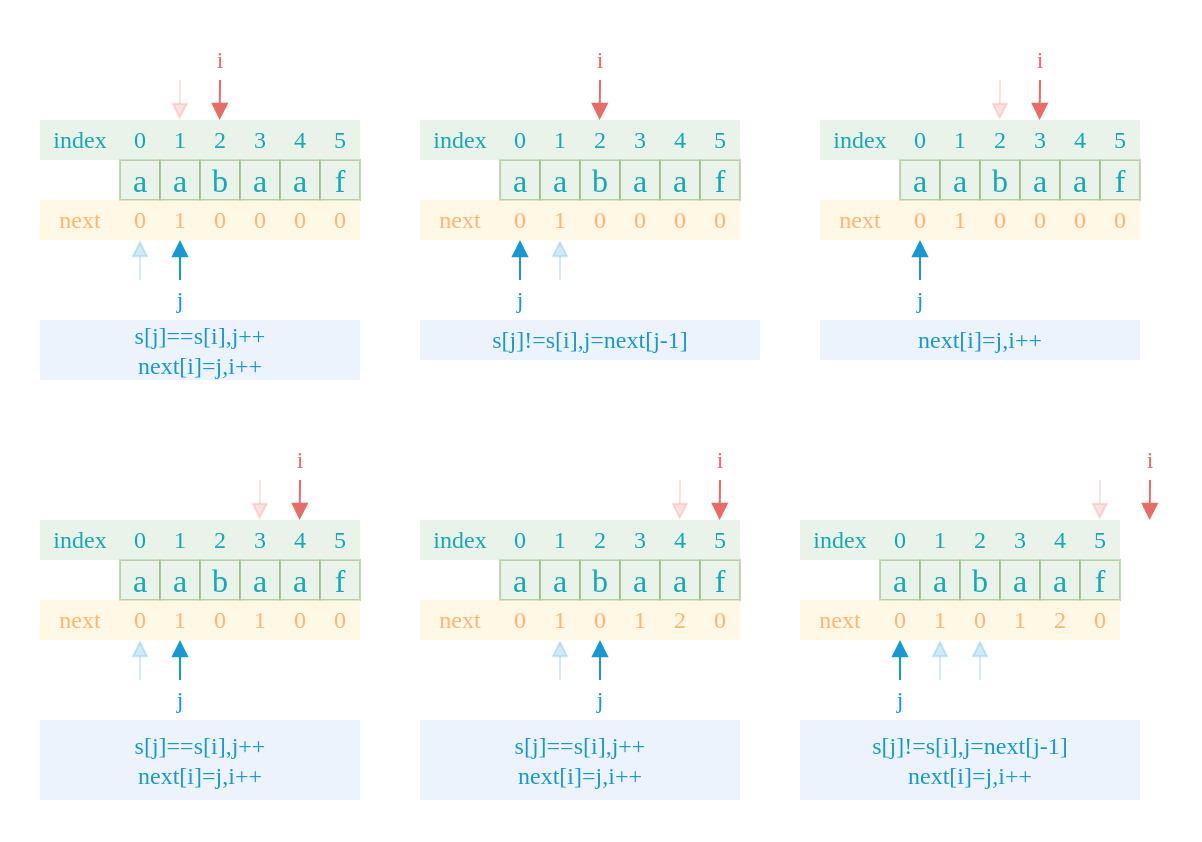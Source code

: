 <mxfile version="16.5.2" type="device"><diagram id="erT43Wa8259W-YFNdUaW" name="Page-1"><mxGraphModel dx="820" dy="472" grid="1" gridSize="10" guides="1" tooltips="1" connect="1" arrows="1" fold="1" page="1" pageScale="1" pageWidth="850" pageHeight="1100" math="0" shadow="0"><root><mxCell id="0"/><mxCell id="1" parent="0"/><mxCell id="ml4R0k8fuxJt080PAIhV-31" value="&lt;font face=&quot;Monaco&quot; data-font-src=&quot;https://fonts.googleapis.com/css?family=Monaco&quot; style=&quot;font-size: 16px&quot; color=&quot;#12aab5&quot;&gt;a&lt;/font&gt;" style="rounded=0;whiteSpace=wrap;html=1;fillColor=#d5e8d4;strokeColor=#82b366;opacity=50;" vertex="1" parent="1"><mxGeometry x="280" y="300" width="20" height="20" as="geometry"/></mxCell><mxCell id="ml4R0k8fuxJt080PAIhV-32" value="&lt;font face=&quot;Monaco&quot; data-font-src=&quot;https://fonts.googleapis.com/css?family=Monaco&quot; style=&quot;font-size: 16px&quot; color=&quot;#12aab5&quot;&gt;a&lt;/font&gt;" style="rounded=0;whiteSpace=wrap;html=1;fillColor=#d5e8d4;strokeColor=#82b366;opacity=50;" vertex="1" parent="1"><mxGeometry x="300" y="300" width="20" height="20" as="geometry"/></mxCell><mxCell id="ml4R0k8fuxJt080PAIhV-33" value="&lt;font face=&quot;Monaco&quot; data-font-src=&quot;https://fonts.googleapis.com/css?family=Monaco&quot; style=&quot;font-size: 16px&quot; color=&quot;#12aab5&quot;&gt;b&lt;/font&gt;" style="rounded=0;whiteSpace=wrap;html=1;fillColor=#d5e8d4;strokeColor=#82b366;opacity=50;" vertex="1" parent="1"><mxGeometry x="320" y="300" width="20" height="20" as="geometry"/></mxCell><mxCell id="ml4R0k8fuxJt080PAIhV-34" value="&lt;font face=&quot;Monaco&quot; data-font-src=&quot;https://fonts.googleapis.com/css?family=Monaco&quot; style=&quot;font-size: 16px&quot; color=&quot;#12aab5&quot;&gt;a&lt;/font&gt;" style="rounded=0;whiteSpace=wrap;html=1;fillColor=#d5e8d4;strokeColor=#82b366;opacity=50;" vertex="1" parent="1"><mxGeometry x="340" y="300" width="20" height="20" as="geometry"/></mxCell><mxCell id="ml4R0k8fuxJt080PAIhV-35" value="&lt;font face=&quot;Monaco&quot; data-font-src=&quot;https://fonts.googleapis.com/css?family=Monaco&quot; style=&quot;font-size: 16px&quot; color=&quot;#12aab5&quot;&gt;a&lt;/font&gt;" style="rounded=0;whiteSpace=wrap;html=1;fillColor=#d5e8d4;strokeColor=#82b366;opacity=50;" vertex="1" parent="1"><mxGeometry x="360" y="300" width="20" height="20" as="geometry"/></mxCell><mxCell id="ml4R0k8fuxJt080PAIhV-36" value="&lt;font face=&quot;Monaco&quot; data-font-src=&quot;https://fonts.googleapis.com/css?family=Monaco&quot; style=&quot;font-size: 16px&quot; color=&quot;#12aab5&quot;&gt;f&lt;/font&gt;" style="rounded=0;whiteSpace=wrap;html=1;fillColor=#d5e8d4;strokeColor=#82b366;opacity=50;" vertex="1" parent="1"><mxGeometry x="380" y="300" width="20" height="20" as="geometry"/></mxCell><mxCell id="ml4R0k8fuxJt080PAIhV-37" value="&lt;font face=&quot;Monaco&quot; data-font-src=&quot;https://fonts.googleapis.com/css?family=Monaco&quot; style=&quot;font-size: 12px&quot; color=&quot;#12aab5&quot;&gt;0&lt;/font&gt;" style="rounded=0;whiteSpace=wrap;html=1;fillColor=#d5e8d4;strokeColor=none;opacity=50;" vertex="1" parent="1"><mxGeometry x="280" y="280" width="20" height="20" as="geometry"/></mxCell><mxCell id="ml4R0k8fuxJt080PAIhV-38" value="&lt;font face=&quot;Monaco&quot; data-font-src=&quot;https://fonts.googleapis.com/css?family=Monaco&quot; style=&quot;font-size: 12px&quot; color=&quot;#12aab5&quot;&gt;1&lt;/font&gt;" style="rounded=0;whiteSpace=wrap;html=1;fillColor=#d5e8d4;strokeColor=none;opacity=50;" vertex="1" parent="1"><mxGeometry x="300" y="280" width="20" height="20" as="geometry"/></mxCell><mxCell id="ml4R0k8fuxJt080PAIhV-39" value="&lt;font face=&quot;Monaco&quot; data-font-src=&quot;https://fonts.googleapis.com/css?family=Monaco&quot; style=&quot;font-size: 12px&quot; color=&quot;#12aab5&quot;&gt;2&lt;/font&gt;" style="rounded=0;whiteSpace=wrap;html=1;fillColor=#d5e8d4;strokeColor=none;opacity=50;" vertex="1" parent="1"><mxGeometry x="320" y="280" width="20" height="20" as="geometry"/></mxCell><mxCell id="ml4R0k8fuxJt080PAIhV-40" value="&lt;font face=&quot;Monaco&quot; data-font-src=&quot;https://fonts.googleapis.com/css?family=Monaco&quot; style=&quot;font-size: 12px&quot; color=&quot;#12aab5&quot;&gt;3&lt;/font&gt;" style="rounded=0;whiteSpace=wrap;html=1;fillColor=#d5e8d4;strokeColor=none;opacity=50;" vertex="1" parent="1"><mxGeometry x="340" y="280" width="20" height="20" as="geometry"/></mxCell><mxCell id="ml4R0k8fuxJt080PAIhV-41" value="&lt;font face=&quot;Monaco&quot; data-font-src=&quot;https://fonts.googleapis.com/css?family=Monaco&quot; style=&quot;font-size: 12px&quot; color=&quot;#12aab5&quot;&gt;4&lt;/font&gt;" style="rounded=0;whiteSpace=wrap;html=1;fillColor=#d5e8d4;strokeColor=none;opacity=50;" vertex="1" parent="1"><mxGeometry x="360" y="280" width="20" height="20" as="geometry"/></mxCell><mxCell id="ml4R0k8fuxJt080PAIhV-42" value="&lt;font face=&quot;Monaco&quot; data-font-src=&quot;https://fonts.googleapis.com/css?family=Monaco&quot; style=&quot;font-size: 12px&quot; color=&quot;#12aab5&quot;&gt;5&lt;/font&gt;" style="rounded=0;whiteSpace=wrap;html=1;fillColor=#d5e8d4;strokeColor=none;opacity=50;" vertex="1" parent="1"><mxGeometry x="380" y="280" width="20" height="20" as="geometry"/></mxCell><mxCell id="ml4R0k8fuxJt080PAIhV-43" value="&lt;font face=&quot;Monaco&quot; data-font-src=&quot;https://fonts.googleapis.com/css?family=Monaco&quot; style=&quot;font-size: 12px&quot; color=&quot;#12aab5&quot;&gt;index&lt;/font&gt;" style="rounded=0;whiteSpace=wrap;html=1;fillColor=#d5e8d4;strokeColor=none;opacity=50;" vertex="1" parent="1"><mxGeometry x="240" y="280" width="40" height="20" as="geometry"/></mxCell><mxCell id="ml4R0k8fuxJt080PAIhV-44" value="&lt;font face=&quot;Monaco&quot; data-font-src=&quot;https://fonts.googleapis.com/css?family=Monaco&quot; style=&quot;font-size: 12px&quot; color=&quot;#ffb570&quot;&gt;0&lt;/font&gt;" style="rounded=0;whiteSpace=wrap;html=1;fillColor=#fff2cc;strokeColor=none;opacity=50;" vertex="1" parent="1"><mxGeometry x="280" y="320" width="20" height="20" as="geometry"/></mxCell><mxCell id="ml4R0k8fuxJt080PAIhV-45" value="&lt;font face=&quot;Monaco&quot; data-font-src=&quot;https://fonts.googleapis.com/css?family=Monaco&quot; style=&quot;font-size: 12px&quot; color=&quot;#ffb570&quot;&gt;next&lt;/font&gt;" style="rounded=0;whiteSpace=wrap;html=1;fillColor=#fff2cc;strokeColor=none;opacity=50;" vertex="1" parent="1"><mxGeometry x="240" y="320" width="40" height="20" as="geometry"/></mxCell><mxCell id="ml4R0k8fuxJt080PAIhV-46" value="&lt;font face=&quot;Monaco&quot; data-font-src=&quot;https://fonts.googleapis.com/css?family=Monaco&quot; style=&quot;font-size: 12px&quot; color=&quot;#ffb570&quot;&gt;1&lt;/font&gt;" style="rounded=0;whiteSpace=wrap;html=1;fillColor=#fff2cc;strokeColor=none;opacity=50;" vertex="1" parent="1"><mxGeometry x="300" y="320" width="20" height="20" as="geometry"/></mxCell><mxCell id="ml4R0k8fuxJt080PAIhV-47" value="&lt;font face=&quot;Monaco&quot; data-font-src=&quot;https://fonts.googleapis.com/css?family=Monaco&quot; style=&quot;font-size: 12px&quot; color=&quot;#ffb570&quot;&gt;0&lt;/font&gt;" style="rounded=0;whiteSpace=wrap;html=1;fillColor=#fff2cc;strokeColor=none;opacity=50;" vertex="1" parent="1"><mxGeometry x="320" y="320" width="20" height="20" as="geometry"/></mxCell><mxCell id="ml4R0k8fuxJt080PAIhV-48" value="&lt;font face=&quot;Monaco&quot; data-font-src=&quot;https://fonts.googleapis.com/css?family=Monaco&quot; style=&quot;font-size: 12px&quot; color=&quot;#ffb570&quot;&gt;0&lt;/font&gt;" style="rounded=0;whiteSpace=wrap;html=1;fillColor=#fff2cc;strokeColor=none;opacity=50;" vertex="1" parent="1"><mxGeometry x="340" y="320" width="20" height="20" as="geometry"/></mxCell><mxCell id="ml4R0k8fuxJt080PAIhV-49" value="&lt;font face=&quot;Monaco&quot; data-font-src=&quot;https://fonts.googleapis.com/css?family=Monaco&quot; style=&quot;font-size: 12px&quot; color=&quot;#ffb570&quot;&gt;0&lt;/font&gt;" style="rounded=0;whiteSpace=wrap;html=1;fillColor=#fff2cc;strokeColor=none;opacity=50;" vertex="1" parent="1"><mxGeometry x="360" y="320" width="20" height="20" as="geometry"/></mxCell><mxCell id="ml4R0k8fuxJt080PAIhV-50" value="&lt;font face=&quot;Monaco&quot; data-font-src=&quot;https://fonts.googleapis.com/css?family=Monaco&quot; style=&quot;font-size: 12px&quot; color=&quot;#ffb570&quot;&gt;0&lt;/font&gt;" style="rounded=0;whiteSpace=wrap;html=1;fillColor=#fff2cc;strokeColor=none;opacity=50;" vertex="1" parent="1"><mxGeometry x="380" y="320" width="20" height="20" as="geometry"/></mxCell><mxCell id="ml4R0k8fuxJt080PAIhV-51" value="" style="endArrow=block;html=1;rounded=0;fontSize=12;fontColor=#FFB570;endFill=1;fillColor=#f8cecc;strokeColor=#EA6B66;opacity=20;" edge="1" parent="1"><mxGeometry width="50" height="50" relative="1" as="geometry"><mxPoint x="310" y="260" as="sourcePoint"/><mxPoint x="309.83" y="280" as="targetPoint"/></mxGeometry></mxCell><mxCell id="ml4R0k8fuxJt080PAIhV-53" value="" style="endArrow=block;html=1;rounded=0;fontSize=12;fontColor=#FFB570;endFill=1;fillColor=#f8cecc;strokeColor=#1699D3;opacity=20;" edge="1" parent="1"><mxGeometry width="50" height="50" relative="1" as="geometry"><mxPoint x="290" y="360" as="sourcePoint"/><mxPoint x="290" y="340" as="targetPoint"/></mxGeometry></mxCell><mxCell id="ml4R0k8fuxJt080PAIhV-57" value="" style="endArrow=block;html=1;rounded=0;fontSize=12;fontColor=#FFB570;endFill=1;fillColor=#f8cecc;strokeColor=#1699D3;" edge="1" parent="1"><mxGeometry width="50" height="50" relative="1" as="geometry"><mxPoint x="310" y="360" as="sourcePoint"/><mxPoint x="310" y="340" as="targetPoint"/></mxGeometry></mxCell><mxCell id="ml4R0k8fuxJt080PAIhV-58" value="&lt;font face=&quot;Monaco&quot; data-font-src=&quot;https://fonts.googleapis.com/css?family=Monaco&quot; style=&quot;font-size: 12px&quot; color=&quot;#1699d3&quot;&gt;j&lt;/font&gt;" style="rounded=0;whiteSpace=wrap;html=1;fillColor=none;strokeColor=none;opacity=50;" vertex="1" parent="1"><mxGeometry x="305" y="360" width="10" height="20" as="geometry"/></mxCell><mxCell id="ml4R0k8fuxJt080PAIhV-60" value="&lt;span style=&quot;color: rgb(22 , 153 , 211) ; font-family: &amp;#34;monaco&amp;#34;&quot;&gt;s[j]==s[i],j++&lt;/span&gt;&lt;font color=&quot;#1699d3&quot; face=&quot;Monaco&quot;&gt;&lt;br&gt;next[i]=j,i++&lt;/font&gt;" style="rounded=0;whiteSpace=wrap;html=1;opacity=50;fillColor=#dae8fc;strokeColor=none;" vertex="1" parent="1"><mxGeometry x="240" y="380" width="160" height="30" as="geometry"/></mxCell><mxCell id="ml4R0k8fuxJt080PAIhV-61" value="" style="endArrow=block;html=1;rounded=0;fontSize=12;fontColor=#FFB570;endFill=1;fillColor=#f8cecc;strokeColor=#EA6B66;" edge="1" parent="1"><mxGeometry width="50" height="50" relative="1" as="geometry"><mxPoint x="330" y="260" as="sourcePoint"/><mxPoint x="329.83" y="280" as="targetPoint"/></mxGeometry></mxCell><mxCell id="ml4R0k8fuxJt080PAIhV-62" value="&lt;font face=&quot;Monaco&quot; data-font-src=&quot;https://fonts.googleapis.com/css?family=Monaco&quot; style=&quot;font-size: 12px&quot; color=&quot;#ea6b66&quot;&gt;i&lt;/font&gt;" style="rounded=0;whiteSpace=wrap;html=1;fillColor=none;strokeColor=none;opacity=50;" vertex="1" parent="1"><mxGeometry x="325" y="240" width="10" height="20" as="geometry"/></mxCell><mxCell id="ml4R0k8fuxJt080PAIhV-63" value="&lt;font face=&quot;Monaco&quot; data-font-src=&quot;https://fonts.googleapis.com/css?family=Monaco&quot; style=&quot;font-size: 16px&quot; color=&quot;#12aab5&quot;&gt;a&lt;/font&gt;" style="rounded=0;whiteSpace=wrap;html=1;fillColor=#d5e8d4;strokeColor=#82b366;opacity=50;" vertex="1" parent="1"><mxGeometry x="470" y="300" width="20" height="20" as="geometry"/></mxCell><mxCell id="ml4R0k8fuxJt080PAIhV-64" value="&lt;font face=&quot;Monaco&quot; data-font-src=&quot;https://fonts.googleapis.com/css?family=Monaco&quot; style=&quot;font-size: 16px&quot; color=&quot;#12aab5&quot;&gt;a&lt;/font&gt;" style="rounded=0;whiteSpace=wrap;html=1;fillColor=#d5e8d4;strokeColor=#82b366;opacity=50;" vertex="1" parent="1"><mxGeometry x="490" y="300" width="20" height="20" as="geometry"/></mxCell><mxCell id="ml4R0k8fuxJt080PAIhV-65" value="&lt;font face=&quot;Monaco&quot; data-font-src=&quot;https://fonts.googleapis.com/css?family=Monaco&quot; style=&quot;font-size: 16px&quot; color=&quot;#12aab5&quot;&gt;b&lt;/font&gt;" style="rounded=0;whiteSpace=wrap;html=1;fillColor=#d5e8d4;strokeColor=#82b366;opacity=50;" vertex="1" parent="1"><mxGeometry x="510" y="300" width="20" height="20" as="geometry"/></mxCell><mxCell id="ml4R0k8fuxJt080PAIhV-66" value="&lt;font face=&quot;Monaco&quot; data-font-src=&quot;https://fonts.googleapis.com/css?family=Monaco&quot; style=&quot;font-size: 16px&quot; color=&quot;#12aab5&quot;&gt;a&lt;/font&gt;" style="rounded=0;whiteSpace=wrap;html=1;fillColor=#d5e8d4;strokeColor=#82b366;opacity=50;" vertex="1" parent="1"><mxGeometry x="530" y="300" width="20" height="20" as="geometry"/></mxCell><mxCell id="ml4R0k8fuxJt080PAIhV-67" value="&lt;font face=&quot;Monaco&quot; data-font-src=&quot;https://fonts.googleapis.com/css?family=Monaco&quot; style=&quot;font-size: 16px&quot; color=&quot;#12aab5&quot;&gt;a&lt;/font&gt;" style="rounded=0;whiteSpace=wrap;html=1;fillColor=#d5e8d4;strokeColor=#82b366;opacity=50;" vertex="1" parent="1"><mxGeometry x="550" y="300" width="20" height="20" as="geometry"/></mxCell><mxCell id="ml4R0k8fuxJt080PAIhV-68" value="&lt;font face=&quot;Monaco&quot; data-font-src=&quot;https://fonts.googleapis.com/css?family=Monaco&quot; style=&quot;font-size: 16px&quot; color=&quot;#12aab5&quot;&gt;f&lt;/font&gt;" style="rounded=0;whiteSpace=wrap;html=1;fillColor=#d5e8d4;strokeColor=#82b366;opacity=50;" vertex="1" parent="1"><mxGeometry x="570" y="300" width="20" height="20" as="geometry"/></mxCell><mxCell id="ml4R0k8fuxJt080PAIhV-69" value="&lt;font face=&quot;Monaco&quot; data-font-src=&quot;https://fonts.googleapis.com/css?family=Monaco&quot; style=&quot;font-size: 12px&quot; color=&quot;#12aab5&quot;&gt;0&lt;/font&gt;" style="rounded=0;whiteSpace=wrap;html=1;fillColor=#d5e8d4;strokeColor=none;opacity=50;" vertex="1" parent="1"><mxGeometry x="470" y="280" width="20" height="20" as="geometry"/></mxCell><mxCell id="ml4R0k8fuxJt080PAIhV-70" value="&lt;font face=&quot;Monaco&quot; data-font-src=&quot;https://fonts.googleapis.com/css?family=Monaco&quot; style=&quot;font-size: 12px&quot; color=&quot;#12aab5&quot;&gt;1&lt;/font&gt;" style="rounded=0;whiteSpace=wrap;html=1;fillColor=#d5e8d4;strokeColor=none;opacity=50;" vertex="1" parent="1"><mxGeometry x="490" y="280" width="20" height="20" as="geometry"/></mxCell><mxCell id="ml4R0k8fuxJt080PAIhV-71" value="&lt;font face=&quot;Monaco&quot; data-font-src=&quot;https://fonts.googleapis.com/css?family=Monaco&quot; style=&quot;font-size: 12px&quot; color=&quot;#12aab5&quot;&gt;2&lt;/font&gt;" style="rounded=0;whiteSpace=wrap;html=1;fillColor=#d5e8d4;strokeColor=none;opacity=50;" vertex="1" parent="1"><mxGeometry x="510" y="280" width="20" height="20" as="geometry"/></mxCell><mxCell id="ml4R0k8fuxJt080PAIhV-72" value="&lt;font face=&quot;Monaco&quot; data-font-src=&quot;https://fonts.googleapis.com/css?family=Monaco&quot; style=&quot;font-size: 12px&quot; color=&quot;#12aab5&quot;&gt;3&lt;/font&gt;" style="rounded=0;whiteSpace=wrap;html=1;fillColor=#d5e8d4;strokeColor=none;opacity=50;" vertex="1" parent="1"><mxGeometry x="530" y="280" width="20" height="20" as="geometry"/></mxCell><mxCell id="ml4R0k8fuxJt080PAIhV-73" value="&lt;font face=&quot;Monaco&quot; data-font-src=&quot;https://fonts.googleapis.com/css?family=Monaco&quot; style=&quot;font-size: 12px&quot; color=&quot;#12aab5&quot;&gt;4&lt;/font&gt;" style="rounded=0;whiteSpace=wrap;html=1;fillColor=#d5e8d4;strokeColor=none;opacity=50;" vertex="1" parent="1"><mxGeometry x="550" y="280" width="20" height="20" as="geometry"/></mxCell><mxCell id="ml4R0k8fuxJt080PAIhV-74" value="&lt;font face=&quot;Monaco&quot; data-font-src=&quot;https://fonts.googleapis.com/css?family=Monaco&quot; style=&quot;font-size: 12px&quot; color=&quot;#12aab5&quot;&gt;5&lt;/font&gt;" style="rounded=0;whiteSpace=wrap;html=1;fillColor=#d5e8d4;strokeColor=none;opacity=50;" vertex="1" parent="1"><mxGeometry x="570" y="280" width="20" height="20" as="geometry"/></mxCell><mxCell id="ml4R0k8fuxJt080PAIhV-75" value="&lt;font face=&quot;Monaco&quot; data-font-src=&quot;https://fonts.googleapis.com/css?family=Monaco&quot; style=&quot;font-size: 12px&quot; color=&quot;#12aab5&quot;&gt;index&lt;/font&gt;" style="rounded=0;whiteSpace=wrap;html=1;fillColor=#d5e8d4;strokeColor=none;opacity=50;" vertex="1" parent="1"><mxGeometry x="430" y="280" width="40" height="20" as="geometry"/></mxCell><mxCell id="ml4R0k8fuxJt080PAIhV-76" value="&lt;font face=&quot;Monaco&quot; data-font-src=&quot;https://fonts.googleapis.com/css?family=Monaco&quot; style=&quot;font-size: 12px&quot; color=&quot;#ffb570&quot;&gt;0&lt;/font&gt;" style="rounded=0;whiteSpace=wrap;html=1;fillColor=#fff2cc;strokeColor=none;opacity=50;" vertex="1" parent="1"><mxGeometry x="470" y="320" width="20" height="20" as="geometry"/></mxCell><mxCell id="ml4R0k8fuxJt080PAIhV-77" value="&lt;font face=&quot;Monaco&quot; data-font-src=&quot;https://fonts.googleapis.com/css?family=Monaco&quot; style=&quot;font-size: 12px&quot; color=&quot;#ffb570&quot;&gt;next&lt;/font&gt;" style="rounded=0;whiteSpace=wrap;html=1;fillColor=#fff2cc;strokeColor=none;opacity=50;" vertex="1" parent="1"><mxGeometry x="430" y="320" width="40" height="20" as="geometry"/></mxCell><mxCell id="ml4R0k8fuxJt080PAIhV-78" value="&lt;font face=&quot;Monaco&quot; data-font-src=&quot;https://fonts.googleapis.com/css?family=Monaco&quot; style=&quot;font-size: 12px&quot; color=&quot;#ffb570&quot;&gt;1&lt;/font&gt;" style="rounded=0;whiteSpace=wrap;html=1;fillColor=#fff2cc;strokeColor=none;opacity=50;" vertex="1" parent="1"><mxGeometry x="490" y="320" width="20" height="20" as="geometry"/></mxCell><mxCell id="ml4R0k8fuxJt080PAIhV-79" value="&lt;font face=&quot;Monaco&quot; data-font-src=&quot;https://fonts.googleapis.com/css?family=Monaco&quot; style=&quot;font-size: 12px&quot; color=&quot;#ffb570&quot;&gt;0&lt;/font&gt;" style="rounded=0;whiteSpace=wrap;html=1;fillColor=#fff2cc;strokeColor=none;opacity=50;" vertex="1" parent="1"><mxGeometry x="510" y="320" width="20" height="20" as="geometry"/></mxCell><mxCell id="ml4R0k8fuxJt080PAIhV-80" value="&lt;font face=&quot;Monaco&quot; data-font-src=&quot;https://fonts.googleapis.com/css?family=Monaco&quot; style=&quot;font-size: 12px&quot; color=&quot;#ffb570&quot;&gt;0&lt;/font&gt;" style="rounded=0;whiteSpace=wrap;html=1;fillColor=#fff2cc;strokeColor=none;opacity=50;" vertex="1" parent="1"><mxGeometry x="530" y="320" width="20" height="20" as="geometry"/></mxCell><mxCell id="ml4R0k8fuxJt080PAIhV-81" value="&lt;font face=&quot;Monaco&quot; data-font-src=&quot;https://fonts.googleapis.com/css?family=Monaco&quot; style=&quot;font-size: 12px&quot; color=&quot;#ffb570&quot;&gt;0&lt;/font&gt;" style="rounded=0;whiteSpace=wrap;html=1;fillColor=#fff2cc;strokeColor=none;opacity=50;" vertex="1" parent="1"><mxGeometry x="550" y="320" width="20" height="20" as="geometry"/></mxCell><mxCell id="ml4R0k8fuxJt080PAIhV-82" value="&lt;font face=&quot;Monaco&quot; data-font-src=&quot;https://fonts.googleapis.com/css?family=Monaco&quot; style=&quot;font-size: 12px&quot; color=&quot;#ffb570&quot;&gt;0&lt;/font&gt;" style="rounded=0;whiteSpace=wrap;html=1;fillColor=#fff2cc;strokeColor=none;opacity=50;" vertex="1" parent="1"><mxGeometry x="570" y="320" width="20" height="20" as="geometry"/></mxCell><mxCell id="ml4R0k8fuxJt080PAIhV-85" value="" style="endArrow=block;html=1;rounded=0;fontSize=12;fontColor=#FFB570;endFill=1;fillColor=#f8cecc;strokeColor=#1699D3;opacity=20;" edge="1" parent="1"><mxGeometry width="50" height="50" relative="1" as="geometry"><mxPoint x="500" y="360" as="sourcePoint"/><mxPoint x="500" y="340" as="targetPoint"/></mxGeometry></mxCell><mxCell id="ml4R0k8fuxJt080PAIhV-87" value="&lt;font color=&quot;#1699d3&quot; face=&quot;Monaco&quot;&gt;s[j]!=s[i],j=next[j-1]&lt;/font&gt;" style="rounded=0;whiteSpace=wrap;html=1;opacity=50;fillColor=#dae8fc;strokeColor=none;" vertex="1" parent="1"><mxGeometry x="430" y="380" width="170" height="20" as="geometry"/></mxCell><mxCell id="ml4R0k8fuxJt080PAIhV-88" value="" style="endArrow=block;html=1;rounded=0;fontSize=12;fontColor=#FFB570;endFill=1;fillColor=#f8cecc;strokeColor=#EA6B66;" edge="1" parent="1"><mxGeometry width="50" height="50" relative="1" as="geometry"><mxPoint x="520" y="260" as="sourcePoint"/><mxPoint x="519.83" y="280" as="targetPoint"/></mxGeometry></mxCell><mxCell id="ml4R0k8fuxJt080PAIhV-89" value="&lt;font face=&quot;Monaco&quot; data-font-src=&quot;https://fonts.googleapis.com/css?family=Monaco&quot; style=&quot;font-size: 12px&quot; color=&quot;#ea6b66&quot;&gt;i&lt;/font&gt;" style="rounded=0;whiteSpace=wrap;html=1;fillColor=none;strokeColor=none;opacity=50;" vertex="1" parent="1"><mxGeometry x="515" y="240" width="10" height="20" as="geometry"/></mxCell><mxCell id="ml4R0k8fuxJt080PAIhV-90" value="" style="endArrow=block;html=1;rounded=0;fontSize=12;fontColor=#FFB570;endFill=1;fillColor=#f8cecc;strokeColor=#1699D3;" edge="1" parent="1"><mxGeometry width="50" height="50" relative="1" as="geometry"><mxPoint x="480" y="360" as="sourcePoint"/><mxPoint x="480" y="340" as="targetPoint"/></mxGeometry></mxCell><mxCell id="ml4R0k8fuxJt080PAIhV-91" value="&lt;font face=&quot;Monaco&quot; data-font-src=&quot;https://fonts.googleapis.com/css?family=Monaco&quot; style=&quot;font-size: 12px&quot; color=&quot;#1699d3&quot;&gt;j&lt;/font&gt;" style="rounded=0;whiteSpace=wrap;html=1;fillColor=none;strokeColor=none;opacity=50;" vertex="1" parent="1"><mxGeometry x="475" y="360" width="10" height="20" as="geometry"/></mxCell><mxCell id="ml4R0k8fuxJt080PAIhV-92" value="&lt;font face=&quot;Monaco&quot; data-font-src=&quot;https://fonts.googleapis.com/css?family=Monaco&quot; style=&quot;font-size: 16px&quot; color=&quot;#12aab5&quot;&gt;a&lt;/font&gt;" style="rounded=0;whiteSpace=wrap;html=1;fillColor=#d5e8d4;strokeColor=#82b366;opacity=50;" vertex="1" parent="1"><mxGeometry x="670" y="300" width="20" height="20" as="geometry"/></mxCell><mxCell id="ml4R0k8fuxJt080PAIhV-93" value="&lt;font face=&quot;Monaco&quot; data-font-src=&quot;https://fonts.googleapis.com/css?family=Monaco&quot; style=&quot;font-size: 16px&quot; color=&quot;#12aab5&quot;&gt;a&lt;/font&gt;" style="rounded=0;whiteSpace=wrap;html=1;fillColor=#d5e8d4;strokeColor=#82b366;opacity=50;" vertex="1" parent="1"><mxGeometry x="690" y="300" width="20" height="20" as="geometry"/></mxCell><mxCell id="ml4R0k8fuxJt080PAIhV-94" value="&lt;font face=&quot;Monaco&quot; data-font-src=&quot;https://fonts.googleapis.com/css?family=Monaco&quot; style=&quot;font-size: 16px&quot; color=&quot;#12aab5&quot;&gt;b&lt;/font&gt;" style="rounded=0;whiteSpace=wrap;html=1;fillColor=#d5e8d4;strokeColor=#82b366;opacity=50;" vertex="1" parent="1"><mxGeometry x="710" y="300" width="20" height="20" as="geometry"/></mxCell><mxCell id="ml4R0k8fuxJt080PAIhV-95" value="&lt;font face=&quot;Monaco&quot; data-font-src=&quot;https://fonts.googleapis.com/css?family=Monaco&quot; style=&quot;font-size: 16px&quot; color=&quot;#12aab5&quot;&gt;a&lt;/font&gt;" style="rounded=0;whiteSpace=wrap;html=1;fillColor=#d5e8d4;strokeColor=#82b366;opacity=50;" vertex="1" parent="1"><mxGeometry x="730" y="300" width="20" height="20" as="geometry"/></mxCell><mxCell id="ml4R0k8fuxJt080PAIhV-96" value="&lt;font face=&quot;Monaco&quot; data-font-src=&quot;https://fonts.googleapis.com/css?family=Monaco&quot; style=&quot;font-size: 16px&quot; color=&quot;#12aab5&quot;&gt;a&lt;/font&gt;" style="rounded=0;whiteSpace=wrap;html=1;fillColor=#d5e8d4;strokeColor=#82b366;opacity=50;" vertex="1" parent="1"><mxGeometry x="750" y="300" width="20" height="20" as="geometry"/></mxCell><mxCell id="ml4R0k8fuxJt080PAIhV-97" value="&lt;font face=&quot;Monaco&quot; data-font-src=&quot;https://fonts.googleapis.com/css?family=Monaco&quot; style=&quot;font-size: 16px&quot; color=&quot;#12aab5&quot;&gt;f&lt;/font&gt;" style="rounded=0;whiteSpace=wrap;html=1;fillColor=#d5e8d4;strokeColor=#82b366;opacity=50;" vertex="1" parent="1"><mxGeometry x="770" y="300" width="20" height="20" as="geometry"/></mxCell><mxCell id="ml4R0k8fuxJt080PAIhV-98" value="&lt;font face=&quot;Monaco&quot; data-font-src=&quot;https://fonts.googleapis.com/css?family=Monaco&quot; style=&quot;font-size: 12px&quot; color=&quot;#12aab5&quot;&gt;0&lt;/font&gt;" style="rounded=0;whiteSpace=wrap;html=1;fillColor=#d5e8d4;strokeColor=none;opacity=50;" vertex="1" parent="1"><mxGeometry x="670" y="280" width="20" height="20" as="geometry"/></mxCell><mxCell id="ml4R0k8fuxJt080PAIhV-99" value="&lt;font face=&quot;Monaco&quot; data-font-src=&quot;https://fonts.googleapis.com/css?family=Monaco&quot; style=&quot;font-size: 12px&quot; color=&quot;#12aab5&quot;&gt;1&lt;/font&gt;" style="rounded=0;whiteSpace=wrap;html=1;fillColor=#d5e8d4;strokeColor=none;opacity=50;" vertex="1" parent="1"><mxGeometry x="690" y="280" width="20" height="20" as="geometry"/></mxCell><mxCell id="ml4R0k8fuxJt080PAIhV-100" value="&lt;font face=&quot;Monaco&quot; data-font-src=&quot;https://fonts.googleapis.com/css?family=Monaco&quot; style=&quot;font-size: 12px&quot; color=&quot;#12aab5&quot;&gt;2&lt;/font&gt;" style="rounded=0;whiteSpace=wrap;html=1;fillColor=#d5e8d4;strokeColor=none;opacity=50;" vertex="1" parent="1"><mxGeometry x="710" y="280" width="20" height="20" as="geometry"/></mxCell><mxCell id="ml4R0k8fuxJt080PAIhV-101" value="&lt;font face=&quot;Monaco&quot; data-font-src=&quot;https://fonts.googleapis.com/css?family=Monaco&quot; style=&quot;font-size: 12px&quot; color=&quot;#12aab5&quot;&gt;3&lt;/font&gt;" style="rounded=0;whiteSpace=wrap;html=1;fillColor=#d5e8d4;strokeColor=none;opacity=50;" vertex="1" parent="1"><mxGeometry x="730" y="280" width="20" height="20" as="geometry"/></mxCell><mxCell id="ml4R0k8fuxJt080PAIhV-102" value="&lt;font face=&quot;Monaco&quot; data-font-src=&quot;https://fonts.googleapis.com/css?family=Monaco&quot; style=&quot;font-size: 12px&quot; color=&quot;#12aab5&quot;&gt;4&lt;/font&gt;" style="rounded=0;whiteSpace=wrap;html=1;fillColor=#d5e8d4;strokeColor=none;opacity=50;" vertex="1" parent="1"><mxGeometry x="750" y="280" width="20" height="20" as="geometry"/></mxCell><mxCell id="ml4R0k8fuxJt080PAIhV-103" value="&lt;font face=&quot;Monaco&quot; data-font-src=&quot;https://fonts.googleapis.com/css?family=Monaco&quot; style=&quot;font-size: 12px&quot; color=&quot;#12aab5&quot;&gt;5&lt;/font&gt;" style="rounded=0;whiteSpace=wrap;html=1;fillColor=#d5e8d4;strokeColor=none;opacity=50;" vertex="1" parent="1"><mxGeometry x="770" y="280" width="20" height="20" as="geometry"/></mxCell><mxCell id="ml4R0k8fuxJt080PAIhV-104" value="&lt;font face=&quot;Monaco&quot; data-font-src=&quot;https://fonts.googleapis.com/css?family=Monaco&quot; style=&quot;font-size: 12px&quot; color=&quot;#12aab5&quot;&gt;index&lt;/font&gt;" style="rounded=0;whiteSpace=wrap;html=1;fillColor=#d5e8d4;strokeColor=none;opacity=50;" vertex="1" parent="1"><mxGeometry x="630" y="280" width="40" height="20" as="geometry"/></mxCell><mxCell id="ml4R0k8fuxJt080PAIhV-105" value="&lt;font face=&quot;Monaco&quot; data-font-src=&quot;https://fonts.googleapis.com/css?family=Monaco&quot; style=&quot;font-size: 12px&quot; color=&quot;#ffb570&quot;&gt;0&lt;/font&gt;" style="rounded=0;whiteSpace=wrap;html=1;fillColor=#fff2cc;strokeColor=none;opacity=50;" vertex="1" parent="1"><mxGeometry x="670" y="320" width="20" height="20" as="geometry"/></mxCell><mxCell id="ml4R0k8fuxJt080PAIhV-106" value="&lt;font face=&quot;Monaco&quot; data-font-src=&quot;https://fonts.googleapis.com/css?family=Monaco&quot; style=&quot;font-size: 12px&quot; color=&quot;#ffb570&quot;&gt;next&lt;/font&gt;" style="rounded=0;whiteSpace=wrap;html=1;fillColor=#fff2cc;strokeColor=none;opacity=50;" vertex="1" parent="1"><mxGeometry x="630" y="320" width="40" height="20" as="geometry"/></mxCell><mxCell id="ml4R0k8fuxJt080PAIhV-107" value="&lt;font face=&quot;Monaco&quot; data-font-src=&quot;https://fonts.googleapis.com/css?family=Monaco&quot; style=&quot;font-size: 12px&quot; color=&quot;#ffb570&quot;&gt;1&lt;/font&gt;" style="rounded=0;whiteSpace=wrap;html=1;fillColor=#fff2cc;strokeColor=none;opacity=50;" vertex="1" parent="1"><mxGeometry x="690" y="320" width="20" height="20" as="geometry"/></mxCell><mxCell id="ml4R0k8fuxJt080PAIhV-108" value="&lt;font face=&quot;Monaco&quot; data-font-src=&quot;https://fonts.googleapis.com/css?family=Monaco&quot; style=&quot;font-size: 12px&quot; color=&quot;#ffb570&quot;&gt;0&lt;/font&gt;" style="rounded=0;whiteSpace=wrap;html=1;fillColor=#fff2cc;strokeColor=none;opacity=50;" vertex="1" parent="1"><mxGeometry x="710" y="320" width="20" height="20" as="geometry"/></mxCell><mxCell id="ml4R0k8fuxJt080PAIhV-109" value="&lt;font face=&quot;Monaco&quot; data-font-src=&quot;https://fonts.googleapis.com/css?family=Monaco&quot; style=&quot;font-size: 12px&quot; color=&quot;#ffb570&quot;&gt;0&lt;/font&gt;" style="rounded=0;whiteSpace=wrap;html=1;fillColor=#fff2cc;strokeColor=none;opacity=50;" vertex="1" parent="1"><mxGeometry x="730" y="320" width="20" height="20" as="geometry"/></mxCell><mxCell id="ml4R0k8fuxJt080PAIhV-110" value="&lt;font face=&quot;Monaco&quot; data-font-src=&quot;https://fonts.googleapis.com/css?family=Monaco&quot; style=&quot;font-size: 12px&quot; color=&quot;#ffb570&quot;&gt;0&lt;/font&gt;" style="rounded=0;whiteSpace=wrap;html=1;fillColor=#fff2cc;strokeColor=none;opacity=50;" vertex="1" parent="1"><mxGeometry x="750" y="320" width="20" height="20" as="geometry"/></mxCell><mxCell id="ml4R0k8fuxJt080PAIhV-111" value="&lt;font face=&quot;Monaco&quot; data-font-src=&quot;https://fonts.googleapis.com/css?family=Monaco&quot; style=&quot;font-size: 12px&quot; color=&quot;#ffb570&quot;&gt;0&lt;/font&gt;" style="rounded=0;whiteSpace=wrap;html=1;fillColor=#fff2cc;strokeColor=none;opacity=50;" vertex="1" parent="1"><mxGeometry x="770" y="320" width="20" height="20" as="geometry"/></mxCell><mxCell id="ml4R0k8fuxJt080PAIhV-113" value="&lt;font color=&quot;#1699d3&quot; face=&quot;Monaco&quot;&gt;next[i]=j,i++&lt;/font&gt;" style="rounded=0;whiteSpace=wrap;html=1;opacity=50;fillColor=#dae8fc;strokeColor=none;" vertex="1" parent="1"><mxGeometry x="630" y="380" width="160" height="20" as="geometry"/></mxCell><mxCell id="ml4R0k8fuxJt080PAIhV-114" value="" style="endArrow=block;html=1;rounded=0;fontSize=12;fontColor=#FFB570;endFill=1;fillColor=#f8cecc;strokeColor=#EA6B66;opacity=20;" edge="1" parent="1"><mxGeometry width="50" height="50" relative="1" as="geometry"><mxPoint x="720" y="260" as="sourcePoint"/><mxPoint x="719.83" y="280" as="targetPoint"/></mxGeometry></mxCell><mxCell id="ml4R0k8fuxJt080PAIhV-116" value="" style="endArrow=block;html=1;rounded=0;fontSize=12;fontColor=#FFB570;endFill=1;fillColor=#f8cecc;strokeColor=#1699D3;" edge="1" parent="1"><mxGeometry width="50" height="50" relative="1" as="geometry"><mxPoint x="680" y="360" as="sourcePoint"/><mxPoint x="680" y="340" as="targetPoint"/></mxGeometry></mxCell><mxCell id="ml4R0k8fuxJt080PAIhV-117" value="&lt;font face=&quot;Monaco&quot; data-font-src=&quot;https://fonts.googleapis.com/css?family=Monaco&quot; style=&quot;font-size: 12px&quot; color=&quot;#1699d3&quot;&gt;j&lt;/font&gt;" style="rounded=0;whiteSpace=wrap;html=1;fillColor=none;strokeColor=none;opacity=50;" vertex="1" parent="1"><mxGeometry x="675" y="360" width="10" height="20" as="geometry"/></mxCell><mxCell id="ml4R0k8fuxJt080PAIhV-118" value="" style="endArrow=block;html=1;rounded=0;fontSize=12;fontColor=#FFB570;endFill=1;fillColor=#f8cecc;strokeColor=#EA6B66;" edge="1" parent="1"><mxGeometry width="50" height="50" relative="1" as="geometry"><mxPoint x="740" y="260" as="sourcePoint"/><mxPoint x="739.83" y="280" as="targetPoint"/></mxGeometry></mxCell><mxCell id="ml4R0k8fuxJt080PAIhV-119" value="&lt;font face=&quot;Monaco&quot; data-font-src=&quot;https://fonts.googleapis.com/css?family=Monaco&quot; style=&quot;font-size: 12px&quot; color=&quot;#ea6b66&quot;&gt;i&lt;/font&gt;" style="rounded=0;whiteSpace=wrap;html=1;fillColor=none;strokeColor=none;opacity=50;" vertex="1" parent="1"><mxGeometry x="735" y="240" width="10" height="20" as="geometry"/></mxCell><mxCell id="ml4R0k8fuxJt080PAIhV-120" value="&lt;font face=&quot;Monaco&quot; data-font-src=&quot;https://fonts.googleapis.com/css?family=Monaco&quot; style=&quot;font-size: 16px&quot; color=&quot;#12aab5&quot;&gt;a&lt;/font&gt;" style="rounded=0;whiteSpace=wrap;html=1;fillColor=#d5e8d4;strokeColor=#82b366;opacity=50;" vertex="1" parent="1"><mxGeometry x="280" y="500" width="20" height="20" as="geometry"/></mxCell><mxCell id="ml4R0k8fuxJt080PAIhV-121" value="&lt;font face=&quot;Monaco&quot; data-font-src=&quot;https://fonts.googleapis.com/css?family=Monaco&quot; style=&quot;font-size: 16px&quot; color=&quot;#12aab5&quot;&gt;a&lt;/font&gt;" style="rounded=0;whiteSpace=wrap;html=1;fillColor=#d5e8d4;strokeColor=#82b366;opacity=50;" vertex="1" parent="1"><mxGeometry x="300" y="500" width="20" height="20" as="geometry"/></mxCell><mxCell id="ml4R0k8fuxJt080PAIhV-122" value="&lt;font face=&quot;Monaco&quot; data-font-src=&quot;https://fonts.googleapis.com/css?family=Monaco&quot; style=&quot;font-size: 16px&quot; color=&quot;#12aab5&quot;&gt;b&lt;/font&gt;" style="rounded=0;whiteSpace=wrap;html=1;fillColor=#d5e8d4;strokeColor=#82b366;opacity=50;" vertex="1" parent="1"><mxGeometry x="320" y="500" width="20" height="20" as="geometry"/></mxCell><mxCell id="ml4R0k8fuxJt080PAIhV-123" value="&lt;font face=&quot;Monaco&quot; data-font-src=&quot;https://fonts.googleapis.com/css?family=Monaco&quot; style=&quot;font-size: 16px&quot; color=&quot;#12aab5&quot;&gt;a&lt;/font&gt;" style="rounded=0;whiteSpace=wrap;html=1;fillColor=#d5e8d4;strokeColor=#82b366;opacity=50;" vertex="1" parent="1"><mxGeometry x="340" y="500" width="20" height="20" as="geometry"/></mxCell><mxCell id="ml4R0k8fuxJt080PAIhV-124" value="&lt;font face=&quot;Monaco&quot; data-font-src=&quot;https://fonts.googleapis.com/css?family=Monaco&quot; style=&quot;font-size: 16px&quot; color=&quot;#12aab5&quot;&gt;a&lt;/font&gt;" style="rounded=0;whiteSpace=wrap;html=1;fillColor=#d5e8d4;strokeColor=#82b366;opacity=50;" vertex="1" parent="1"><mxGeometry x="360" y="500" width="20" height="20" as="geometry"/></mxCell><mxCell id="ml4R0k8fuxJt080PAIhV-125" value="&lt;font face=&quot;Monaco&quot; data-font-src=&quot;https://fonts.googleapis.com/css?family=Monaco&quot; style=&quot;font-size: 16px&quot; color=&quot;#12aab5&quot;&gt;f&lt;/font&gt;" style="rounded=0;whiteSpace=wrap;html=1;fillColor=#d5e8d4;strokeColor=#82b366;opacity=50;" vertex="1" parent="1"><mxGeometry x="380" y="500" width="20" height="20" as="geometry"/></mxCell><mxCell id="ml4R0k8fuxJt080PAIhV-126" value="&lt;font face=&quot;Monaco&quot; data-font-src=&quot;https://fonts.googleapis.com/css?family=Monaco&quot; style=&quot;font-size: 12px&quot; color=&quot;#12aab5&quot;&gt;0&lt;/font&gt;" style="rounded=0;whiteSpace=wrap;html=1;fillColor=#d5e8d4;strokeColor=none;opacity=50;" vertex="1" parent="1"><mxGeometry x="280" y="480" width="20" height="20" as="geometry"/></mxCell><mxCell id="ml4R0k8fuxJt080PAIhV-127" value="&lt;font face=&quot;Monaco&quot; data-font-src=&quot;https://fonts.googleapis.com/css?family=Monaco&quot; style=&quot;font-size: 12px&quot; color=&quot;#12aab5&quot;&gt;1&lt;/font&gt;" style="rounded=0;whiteSpace=wrap;html=1;fillColor=#d5e8d4;strokeColor=none;opacity=50;" vertex="1" parent="1"><mxGeometry x="300" y="480" width="20" height="20" as="geometry"/></mxCell><mxCell id="ml4R0k8fuxJt080PAIhV-128" value="&lt;font face=&quot;Monaco&quot; data-font-src=&quot;https://fonts.googleapis.com/css?family=Monaco&quot; style=&quot;font-size: 12px&quot; color=&quot;#12aab5&quot;&gt;2&lt;/font&gt;" style="rounded=0;whiteSpace=wrap;html=1;fillColor=#d5e8d4;strokeColor=none;opacity=50;" vertex="1" parent="1"><mxGeometry x="320" y="480" width="20" height="20" as="geometry"/></mxCell><mxCell id="ml4R0k8fuxJt080PAIhV-129" value="&lt;font face=&quot;Monaco&quot; data-font-src=&quot;https://fonts.googleapis.com/css?family=Monaco&quot; style=&quot;font-size: 12px&quot; color=&quot;#12aab5&quot;&gt;3&lt;/font&gt;" style="rounded=0;whiteSpace=wrap;html=1;fillColor=#d5e8d4;strokeColor=none;opacity=50;" vertex="1" parent="1"><mxGeometry x="340" y="480" width="20" height="20" as="geometry"/></mxCell><mxCell id="ml4R0k8fuxJt080PAIhV-130" value="&lt;font face=&quot;Monaco&quot; data-font-src=&quot;https://fonts.googleapis.com/css?family=Monaco&quot; style=&quot;font-size: 12px&quot; color=&quot;#12aab5&quot;&gt;4&lt;/font&gt;" style="rounded=0;whiteSpace=wrap;html=1;fillColor=#d5e8d4;strokeColor=none;opacity=50;" vertex="1" parent="1"><mxGeometry x="360" y="480" width="20" height="20" as="geometry"/></mxCell><mxCell id="ml4R0k8fuxJt080PAIhV-131" value="&lt;font face=&quot;Monaco&quot; data-font-src=&quot;https://fonts.googleapis.com/css?family=Monaco&quot; style=&quot;font-size: 12px&quot; color=&quot;#12aab5&quot;&gt;5&lt;/font&gt;" style="rounded=0;whiteSpace=wrap;html=1;fillColor=#d5e8d4;strokeColor=none;opacity=50;" vertex="1" parent="1"><mxGeometry x="380" y="480" width="20" height="20" as="geometry"/></mxCell><mxCell id="ml4R0k8fuxJt080PAIhV-132" value="&lt;font face=&quot;Monaco&quot; data-font-src=&quot;https://fonts.googleapis.com/css?family=Monaco&quot; style=&quot;font-size: 12px&quot; color=&quot;#12aab5&quot;&gt;index&lt;/font&gt;" style="rounded=0;whiteSpace=wrap;html=1;fillColor=#d5e8d4;strokeColor=none;opacity=50;" vertex="1" parent="1"><mxGeometry x="240" y="480" width="40" height="20" as="geometry"/></mxCell><mxCell id="ml4R0k8fuxJt080PAIhV-133" value="&lt;font face=&quot;Monaco&quot; data-font-src=&quot;https://fonts.googleapis.com/css?family=Monaco&quot; style=&quot;font-size: 12px&quot; color=&quot;#ffb570&quot;&gt;0&lt;/font&gt;" style="rounded=0;whiteSpace=wrap;html=1;fillColor=#fff2cc;strokeColor=none;opacity=50;" vertex="1" parent="1"><mxGeometry x="280" y="520" width="20" height="20" as="geometry"/></mxCell><mxCell id="ml4R0k8fuxJt080PAIhV-134" value="&lt;font face=&quot;Monaco&quot; data-font-src=&quot;https://fonts.googleapis.com/css?family=Monaco&quot; style=&quot;font-size: 12px&quot; color=&quot;#ffb570&quot;&gt;next&lt;/font&gt;" style="rounded=0;whiteSpace=wrap;html=1;fillColor=#fff2cc;strokeColor=none;opacity=50;" vertex="1" parent="1"><mxGeometry x="240" y="520" width="40" height="20" as="geometry"/></mxCell><mxCell id="ml4R0k8fuxJt080PAIhV-135" value="&lt;font face=&quot;Monaco&quot; data-font-src=&quot;https://fonts.googleapis.com/css?family=Monaco&quot; style=&quot;font-size: 12px&quot; color=&quot;#ffb570&quot;&gt;1&lt;/font&gt;" style="rounded=0;whiteSpace=wrap;html=1;fillColor=#fff2cc;strokeColor=none;opacity=50;" vertex="1" parent="1"><mxGeometry x="300" y="520" width="20" height="20" as="geometry"/></mxCell><mxCell id="ml4R0k8fuxJt080PAIhV-136" value="&lt;font face=&quot;Monaco&quot; data-font-src=&quot;https://fonts.googleapis.com/css?family=Monaco&quot; style=&quot;font-size: 12px&quot; color=&quot;#ffb570&quot;&gt;0&lt;/font&gt;" style="rounded=0;whiteSpace=wrap;html=1;fillColor=#fff2cc;strokeColor=none;opacity=50;" vertex="1" parent="1"><mxGeometry x="320" y="520" width="20" height="20" as="geometry"/></mxCell><mxCell id="ml4R0k8fuxJt080PAIhV-137" value="&lt;font face=&quot;Monaco&quot; data-font-src=&quot;https://fonts.googleapis.com/css?family=Monaco&quot; style=&quot;font-size: 12px&quot; color=&quot;#ffb570&quot;&gt;1&lt;/font&gt;" style="rounded=0;whiteSpace=wrap;html=1;fillColor=#fff2cc;strokeColor=none;opacity=50;" vertex="1" parent="1"><mxGeometry x="340" y="520" width="20" height="20" as="geometry"/></mxCell><mxCell id="ml4R0k8fuxJt080PAIhV-138" value="&lt;font face=&quot;Monaco&quot; data-font-src=&quot;https://fonts.googleapis.com/css?family=Monaco&quot; style=&quot;font-size: 12px&quot; color=&quot;#ffb570&quot;&gt;0&lt;/font&gt;" style="rounded=0;whiteSpace=wrap;html=1;fillColor=#fff2cc;strokeColor=none;opacity=50;" vertex="1" parent="1"><mxGeometry x="360" y="520" width="20" height="20" as="geometry"/></mxCell><mxCell id="ml4R0k8fuxJt080PAIhV-139" value="&lt;font face=&quot;Monaco&quot; data-font-src=&quot;https://fonts.googleapis.com/css?family=Monaco&quot; style=&quot;font-size: 12px&quot; color=&quot;#ffb570&quot;&gt;0&lt;/font&gt;" style="rounded=0;whiteSpace=wrap;html=1;fillColor=#fff2cc;strokeColor=none;opacity=50;" vertex="1" parent="1"><mxGeometry x="380" y="520" width="20" height="20" as="geometry"/></mxCell><mxCell id="ml4R0k8fuxJt080PAIhV-140" value="&lt;font color=&quot;#1699d3&quot; face=&quot;Monaco&quot;&gt;s[j]==s[i],j++&lt;br&gt;next[i]=j,i++&lt;br&gt;&lt;/font&gt;" style="rounded=0;whiteSpace=wrap;html=1;opacity=50;fillColor=#dae8fc;strokeColor=none;" vertex="1" parent="1"><mxGeometry x="240" y="580" width="160" height="40" as="geometry"/></mxCell><mxCell id="ml4R0k8fuxJt080PAIhV-142" value="" style="endArrow=block;html=1;rounded=0;fontSize=12;fontColor=#FFB570;endFill=1;fillColor=#f8cecc;strokeColor=#1699D3;opacity=20;" edge="1" parent="1"><mxGeometry width="50" height="50" relative="1" as="geometry"><mxPoint x="290" y="560" as="sourcePoint"/><mxPoint x="290" y="540" as="targetPoint"/></mxGeometry></mxCell><mxCell id="ml4R0k8fuxJt080PAIhV-144" value="" style="endArrow=block;html=1;rounded=0;fontSize=12;fontColor=#FFB570;endFill=1;fillColor=#f8cecc;strokeColor=#EA6B66;opacity=20;" edge="1" parent="1"><mxGeometry width="50" height="50" relative="1" as="geometry"><mxPoint x="350" y="460" as="sourcePoint"/><mxPoint x="349.83" y="480" as="targetPoint"/></mxGeometry></mxCell><mxCell id="ml4R0k8fuxJt080PAIhV-146" value="" style="endArrow=block;html=1;rounded=0;fontSize=12;fontColor=#FFB570;endFill=1;fillColor=#f8cecc;strokeColor=#1699D3;" edge="1" parent="1"><mxGeometry width="50" height="50" relative="1" as="geometry"><mxPoint x="310" y="560" as="sourcePoint"/><mxPoint x="310" y="540" as="targetPoint"/></mxGeometry></mxCell><mxCell id="ml4R0k8fuxJt080PAIhV-147" value="&lt;font face=&quot;Monaco&quot; data-font-src=&quot;https://fonts.googleapis.com/css?family=Monaco&quot; style=&quot;font-size: 12px&quot; color=&quot;#1699d3&quot;&gt;j&lt;/font&gt;" style="rounded=0;whiteSpace=wrap;html=1;fillColor=none;strokeColor=none;opacity=50;" vertex="1" parent="1"><mxGeometry x="305" y="560" width="10" height="20" as="geometry"/></mxCell><mxCell id="ml4R0k8fuxJt080PAIhV-148" value="" style="endArrow=block;html=1;rounded=0;fontSize=12;fontColor=#FFB570;endFill=1;fillColor=#f8cecc;strokeColor=#EA6B66;" edge="1" parent="1"><mxGeometry width="50" height="50" relative="1" as="geometry"><mxPoint x="370" y="460" as="sourcePoint"/><mxPoint x="369.83" y="480" as="targetPoint"/></mxGeometry></mxCell><mxCell id="ml4R0k8fuxJt080PAIhV-149" value="&lt;font face=&quot;Monaco&quot; data-font-src=&quot;https://fonts.googleapis.com/css?family=Monaco&quot; style=&quot;font-size: 12px&quot; color=&quot;#ea6b66&quot;&gt;i&lt;/font&gt;" style="rounded=0;whiteSpace=wrap;html=1;fillColor=none;strokeColor=none;opacity=50;" vertex="1" parent="1"><mxGeometry x="365" y="440" width="10" height="20" as="geometry"/></mxCell><mxCell id="ml4R0k8fuxJt080PAIhV-150" value="&lt;font face=&quot;Monaco&quot; data-font-src=&quot;https://fonts.googleapis.com/css?family=Monaco&quot; style=&quot;font-size: 16px&quot; color=&quot;#12aab5&quot;&gt;a&lt;/font&gt;" style="rounded=0;whiteSpace=wrap;html=1;fillColor=#d5e8d4;strokeColor=#82b366;opacity=50;" vertex="1" parent="1"><mxGeometry x="470" y="500" width="20" height="20" as="geometry"/></mxCell><mxCell id="ml4R0k8fuxJt080PAIhV-151" value="&lt;font face=&quot;Monaco&quot; data-font-src=&quot;https://fonts.googleapis.com/css?family=Monaco&quot; style=&quot;font-size: 16px&quot; color=&quot;#12aab5&quot;&gt;a&lt;/font&gt;" style="rounded=0;whiteSpace=wrap;html=1;fillColor=#d5e8d4;strokeColor=#82b366;opacity=50;" vertex="1" parent="1"><mxGeometry x="490" y="500" width="20" height="20" as="geometry"/></mxCell><mxCell id="ml4R0k8fuxJt080PAIhV-152" value="&lt;font face=&quot;Monaco&quot; data-font-src=&quot;https://fonts.googleapis.com/css?family=Monaco&quot; style=&quot;font-size: 16px&quot; color=&quot;#12aab5&quot;&gt;b&lt;/font&gt;" style="rounded=0;whiteSpace=wrap;html=1;fillColor=#d5e8d4;strokeColor=#82b366;opacity=50;" vertex="1" parent="1"><mxGeometry x="510" y="500" width="20" height="20" as="geometry"/></mxCell><mxCell id="ml4R0k8fuxJt080PAIhV-153" value="&lt;font face=&quot;Monaco&quot; data-font-src=&quot;https://fonts.googleapis.com/css?family=Monaco&quot; style=&quot;font-size: 16px&quot; color=&quot;#12aab5&quot;&gt;a&lt;/font&gt;" style="rounded=0;whiteSpace=wrap;html=1;fillColor=#d5e8d4;strokeColor=#82b366;opacity=50;" vertex="1" parent="1"><mxGeometry x="530" y="500" width="20" height="20" as="geometry"/></mxCell><mxCell id="ml4R0k8fuxJt080PAIhV-154" value="&lt;font face=&quot;Monaco&quot; data-font-src=&quot;https://fonts.googleapis.com/css?family=Monaco&quot; style=&quot;font-size: 16px&quot; color=&quot;#12aab5&quot;&gt;a&lt;/font&gt;" style="rounded=0;whiteSpace=wrap;html=1;fillColor=#d5e8d4;strokeColor=#82b366;opacity=50;" vertex="1" parent="1"><mxGeometry x="550" y="500" width="20" height="20" as="geometry"/></mxCell><mxCell id="ml4R0k8fuxJt080PAIhV-155" value="&lt;font face=&quot;Monaco&quot; data-font-src=&quot;https://fonts.googleapis.com/css?family=Monaco&quot; style=&quot;font-size: 16px&quot; color=&quot;#12aab5&quot;&gt;f&lt;/font&gt;" style="rounded=0;whiteSpace=wrap;html=1;fillColor=#d5e8d4;strokeColor=#82b366;opacity=50;" vertex="1" parent="1"><mxGeometry x="570" y="500" width="20" height="20" as="geometry"/></mxCell><mxCell id="ml4R0k8fuxJt080PAIhV-156" value="&lt;font face=&quot;Monaco&quot; data-font-src=&quot;https://fonts.googleapis.com/css?family=Monaco&quot; style=&quot;font-size: 12px&quot; color=&quot;#12aab5&quot;&gt;0&lt;/font&gt;" style="rounded=0;whiteSpace=wrap;html=1;fillColor=#d5e8d4;strokeColor=none;opacity=50;" vertex="1" parent="1"><mxGeometry x="470" y="480" width="20" height="20" as="geometry"/></mxCell><mxCell id="ml4R0k8fuxJt080PAIhV-157" value="&lt;font face=&quot;Monaco&quot; data-font-src=&quot;https://fonts.googleapis.com/css?family=Monaco&quot; style=&quot;font-size: 12px&quot; color=&quot;#12aab5&quot;&gt;1&lt;/font&gt;" style="rounded=0;whiteSpace=wrap;html=1;fillColor=#d5e8d4;strokeColor=none;opacity=50;" vertex="1" parent="1"><mxGeometry x="490" y="480" width="20" height="20" as="geometry"/></mxCell><mxCell id="ml4R0k8fuxJt080PAIhV-158" value="&lt;font face=&quot;Monaco&quot; data-font-src=&quot;https://fonts.googleapis.com/css?family=Monaco&quot; style=&quot;font-size: 12px&quot; color=&quot;#12aab5&quot;&gt;2&lt;/font&gt;" style="rounded=0;whiteSpace=wrap;html=1;fillColor=#d5e8d4;strokeColor=none;opacity=50;" vertex="1" parent="1"><mxGeometry x="510" y="480" width="20" height="20" as="geometry"/></mxCell><mxCell id="ml4R0k8fuxJt080PAIhV-159" value="&lt;font face=&quot;Monaco&quot; data-font-src=&quot;https://fonts.googleapis.com/css?family=Monaco&quot; style=&quot;font-size: 12px&quot; color=&quot;#12aab5&quot;&gt;3&lt;/font&gt;" style="rounded=0;whiteSpace=wrap;html=1;fillColor=#d5e8d4;strokeColor=none;opacity=50;" vertex="1" parent="1"><mxGeometry x="530" y="480" width="20" height="20" as="geometry"/></mxCell><mxCell id="ml4R0k8fuxJt080PAIhV-160" value="&lt;font face=&quot;Monaco&quot; data-font-src=&quot;https://fonts.googleapis.com/css?family=Monaco&quot; style=&quot;font-size: 12px&quot; color=&quot;#12aab5&quot;&gt;4&lt;/font&gt;" style="rounded=0;whiteSpace=wrap;html=1;fillColor=#d5e8d4;strokeColor=none;opacity=50;" vertex="1" parent="1"><mxGeometry x="550" y="480" width="20" height="20" as="geometry"/></mxCell><mxCell id="ml4R0k8fuxJt080PAIhV-161" value="&lt;font face=&quot;Monaco&quot; data-font-src=&quot;https://fonts.googleapis.com/css?family=Monaco&quot; style=&quot;font-size: 12px&quot; color=&quot;#12aab5&quot;&gt;5&lt;/font&gt;" style="rounded=0;whiteSpace=wrap;html=1;fillColor=#d5e8d4;strokeColor=none;opacity=50;" vertex="1" parent="1"><mxGeometry x="570" y="480" width="20" height="20" as="geometry"/></mxCell><mxCell id="ml4R0k8fuxJt080PAIhV-162" value="&lt;font face=&quot;Monaco&quot; data-font-src=&quot;https://fonts.googleapis.com/css?family=Monaco&quot; style=&quot;font-size: 12px&quot; color=&quot;#12aab5&quot;&gt;index&lt;/font&gt;" style="rounded=0;whiteSpace=wrap;html=1;fillColor=#d5e8d4;strokeColor=none;opacity=50;" vertex="1" parent="1"><mxGeometry x="430" y="480" width="40" height="20" as="geometry"/></mxCell><mxCell id="ml4R0k8fuxJt080PAIhV-163" value="&lt;font face=&quot;Monaco&quot; data-font-src=&quot;https://fonts.googleapis.com/css?family=Monaco&quot; style=&quot;font-size: 12px&quot; color=&quot;#ffb570&quot;&gt;0&lt;/font&gt;" style="rounded=0;whiteSpace=wrap;html=1;fillColor=#fff2cc;strokeColor=none;opacity=50;" vertex="1" parent="1"><mxGeometry x="470" y="520" width="20" height="20" as="geometry"/></mxCell><mxCell id="ml4R0k8fuxJt080PAIhV-164" value="&lt;font face=&quot;Monaco&quot; data-font-src=&quot;https://fonts.googleapis.com/css?family=Monaco&quot; style=&quot;font-size: 12px&quot; color=&quot;#ffb570&quot;&gt;next&lt;/font&gt;" style="rounded=0;whiteSpace=wrap;html=1;fillColor=#fff2cc;strokeColor=none;opacity=50;" vertex="1" parent="1"><mxGeometry x="430" y="520" width="40" height="20" as="geometry"/></mxCell><mxCell id="ml4R0k8fuxJt080PAIhV-165" value="&lt;font face=&quot;Monaco&quot; data-font-src=&quot;https://fonts.googleapis.com/css?family=Monaco&quot; style=&quot;font-size: 12px&quot; color=&quot;#ffb570&quot;&gt;1&lt;/font&gt;" style="rounded=0;whiteSpace=wrap;html=1;fillColor=#fff2cc;strokeColor=none;opacity=50;" vertex="1" parent="1"><mxGeometry x="490" y="520" width="20" height="20" as="geometry"/></mxCell><mxCell id="ml4R0k8fuxJt080PAIhV-166" value="&lt;font face=&quot;Monaco&quot; data-font-src=&quot;https://fonts.googleapis.com/css?family=Monaco&quot; style=&quot;font-size: 12px&quot; color=&quot;#ffb570&quot;&gt;0&lt;/font&gt;" style="rounded=0;whiteSpace=wrap;html=1;fillColor=#fff2cc;strokeColor=none;opacity=50;" vertex="1" parent="1"><mxGeometry x="510" y="520" width="20" height="20" as="geometry"/></mxCell><mxCell id="ml4R0k8fuxJt080PAIhV-167" value="&lt;font face=&quot;Monaco&quot; data-font-src=&quot;https://fonts.googleapis.com/css?family=Monaco&quot; style=&quot;font-size: 12px&quot; color=&quot;#ffb570&quot;&gt;1&lt;/font&gt;" style="rounded=0;whiteSpace=wrap;html=1;fillColor=#fff2cc;strokeColor=none;opacity=50;" vertex="1" parent="1"><mxGeometry x="530" y="520" width="20" height="20" as="geometry"/></mxCell><mxCell id="ml4R0k8fuxJt080PAIhV-168" value="&lt;font face=&quot;Monaco&quot; data-font-src=&quot;https://fonts.googleapis.com/css?family=Monaco&quot; style=&quot;font-size: 12px&quot; color=&quot;#ffb570&quot;&gt;2&lt;/font&gt;" style="rounded=0;whiteSpace=wrap;html=1;fillColor=#fff2cc;strokeColor=none;opacity=50;" vertex="1" parent="1"><mxGeometry x="550" y="520" width="20" height="20" as="geometry"/></mxCell><mxCell id="ml4R0k8fuxJt080PAIhV-169" value="&lt;font face=&quot;Monaco&quot; data-font-src=&quot;https://fonts.googleapis.com/css?family=Monaco&quot; style=&quot;font-size: 12px&quot; color=&quot;#ffb570&quot;&gt;0&lt;/font&gt;" style="rounded=0;whiteSpace=wrap;html=1;fillColor=#fff2cc;strokeColor=none;opacity=50;" vertex="1" parent="1"><mxGeometry x="570" y="520" width="20" height="20" as="geometry"/></mxCell><mxCell id="ml4R0k8fuxJt080PAIhV-170" value="&lt;font color=&quot;#1699d3&quot; face=&quot;Monaco&quot;&gt;s[j]==s[i],j++&lt;br&gt;next[i]=j,i++&lt;br&gt;&lt;/font&gt;" style="rounded=0;whiteSpace=wrap;html=1;opacity=50;fillColor=#dae8fc;strokeColor=none;" vertex="1" parent="1"><mxGeometry x="430" y="580" width="160" height="40" as="geometry"/></mxCell><mxCell id="ml4R0k8fuxJt080PAIhV-173" value="" style="endArrow=block;html=1;rounded=0;fontSize=12;fontColor=#FFB570;endFill=1;fillColor=#f8cecc;strokeColor=#1699D3;opacity=20;" edge="1" parent="1"><mxGeometry width="50" height="50" relative="1" as="geometry"><mxPoint x="500" y="560" as="sourcePoint"/><mxPoint x="500" y="540" as="targetPoint"/></mxGeometry></mxCell><mxCell id="ml4R0k8fuxJt080PAIhV-175" value="" style="endArrow=block;html=1;rounded=0;fontSize=12;fontColor=#FFB570;endFill=1;fillColor=#f8cecc;strokeColor=#EA6B66;opacity=20;" edge="1" parent="1"><mxGeometry width="50" height="50" relative="1" as="geometry"><mxPoint x="560" y="460" as="sourcePoint"/><mxPoint x="559.83" y="480" as="targetPoint"/></mxGeometry></mxCell><mxCell id="ml4R0k8fuxJt080PAIhV-178" value="" style="endArrow=block;html=1;rounded=0;fontSize=12;fontColor=#FFB570;endFill=1;fillColor=#f8cecc;strokeColor=#1699D3;" edge="1" parent="1"><mxGeometry width="50" height="50" relative="1" as="geometry"><mxPoint x="520" y="560" as="sourcePoint"/><mxPoint x="520" y="540" as="targetPoint"/></mxGeometry></mxCell><mxCell id="ml4R0k8fuxJt080PAIhV-179" value="&lt;font face=&quot;Monaco&quot; data-font-src=&quot;https://fonts.googleapis.com/css?family=Monaco&quot; style=&quot;font-size: 12px&quot; color=&quot;#1699d3&quot;&gt;j&lt;/font&gt;" style="rounded=0;whiteSpace=wrap;html=1;fillColor=none;strokeColor=none;opacity=50;" vertex="1" parent="1"><mxGeometry x="515" y="560" width="10" height="20" as="geometry"/></mxCell><mxCell id="ml4R0k8fuxJt080PAIhV-180" value="" style="endArrow=block;html=1;rounded=0;fontSize=12;fontColor=#FFB570;endFill=1;fillColor=#f8cecc;strokeColor=#EA6B66;" edge="1" parent="1"><mxGeometry width="50" height="50" relative="1" as="geometry"><mxPoint x="580" y="460" as="sourcePoint"/><mxPoint x="579.83" y="480" as="targetPoint"/></mxGeometry></mxCell><mxCell id="ml4R0k8fuxJt080PAIhV-181" value="&lt;font face=&quot;Monaco&quot; data-font-src=&quot;https://fonts.googleapis.com/css?family=Monaco&quot; style=&quot;font-size: 12px&quot; color=&quot;#ea6b66&quot;&gt;i&lt;/font&gt;" style="rounded=0;whiteSpace=wrap;html=1;fillColor=none;strokeColor=none;opacity=50;" vertex="1" parent="1"><mxGeometry x="575" y="440" width="10" height="20" as="geometry"/></mxCell><mxCell id="ml4R0k8fuxJt080PAIhV-182" value="&lt;font face=&quot;Monaco&quot; data-font-src=&quot;https://fonts.googleapis.com/css?family=Monaco&quot; style=&quot;font-size: 16px&quot; color=&quot;#12aab5&quot;&gt;a&lt;/font&gt;" style="rounded=0;whiteSpace=wrap;html=1;fillColor=#d5e8d4;strokeColor=#82b366;opacity=50;" vertex="1" parent="1"><mxGeometry x="660" y="500" width="20" height="20" as="geometry"/></mxCell><mxCell id="ml4R0k8fuxJt080PAIhV-183" value="&lt;font face=&quot;Monaco&quot; data-font-src=&quot;https://fonts.googleapis.com/css?family=Monaco&quot; style=&quot;font-size: 16px&quot; color=&quot;#12aab5&quot;&gt;a&lt;/font&gt;" style="rounded=0;whiteSpace=wrap;html=1;fillColor=#d5e8d4;strokeColor=#82b366;opacity=50;" vertex="1" parent="1"><mxGeometry x="680" y="500" width="20" height="20" as="geometry"/></mxCell><mxCell id="ml4R0k8fuxJt080PAIhV-184" value="&lt;font face=&quot;Monaco&quot; data-font-src=&quot;https://fonts.googleapis.com/css?family=Monaco&quot; style=&quot;font-size: 16px&quot; color=&quot;#12aab5&quot;&gt;b&lt;/font&gt;" style="rounded=0;whiteSpace=wrap;html=1;fillColor=#d5e8d4;strokeColor=#82b366;opacity=50;" vertex="1" parent="1"><mxGeometry x="700" y="500" width="20" height="20" as="geometry"/></mxCell><mxCell id="ml4R0k8fuxJt080PAIhV-185" value="&lt;font face=&quot;Monaco&quot; data-font-src=&quot;https://fonts.googleapis.com/css?family=Monaco&quot; style=&quot;font-size: 16px&quot; color=&quot;#12aab5&quot;&gt;a&lt;/font&gt;" style="rounded=0;whiteSpace=wrap;html=1;fillColor=#d5e8d4;strokeColor=#82b366;opacity=50;" vertex="1" parent="1"><mxGeometry x="720" y="500" width="20" height="20" as="geometry"/></mxCell><mxCell id="ml4R0k8fuxJt080PAIhV-186" value="&lt;font face=&quot;Monaco&quot; data-font-src=&quot;https://fonts.googleapis.com/css?family=Monaco&quot; style=&quot;font-size: 16px&quot; color=&quot;#12aab5&quot;&gt;a&lt;/font&gt;" style="rounded=0;whiteSpace=wrap;html=1;fillColor=#d5e8d4;strokeColor=#82b366;opacity=50;" vertex="1" parent="1"><mxGeometry x="740" y="500" width="20" height="20" as="geometry"/></mxCell><mxCell id="ml4R0k8fuxJt080PAIhV-187" value="&lt;font face=&quot;Monaco&quot; data-font-src=&quot;https://fonts.googleapis.com/css?family=Monaco&quot; style=&quot;font-size: 16px&quot; color=&quot;#12aab5&quot;&gt;f&lt;/font&gt;" style="rounded=0;whiteSpace=wrap;html=1;fillColor=#d5e8d4;strokeColor=#82b366;opacity=50;" vertex="1" parent="1"><mxGeometry x="760" y="500" width="20" height="20" as="geometry"/></mxCell><mxCell id="ml4R0k8fuxJt080PAIhV-188" value="&lt;font face=&quot;Monaco&quot; data-font-src=&quot;https://fonts.googleapis.com/css?family=Monaco&quot; style=&quot;font-size: 12px&quot; color=&quot;#12aab5&quot;&gt;0&lt;/font&gt;" style="rounded=0;whiteSpace=wrap;html=1;fillColor=#d5e8d4;strokeColor=none;opacity=50;" vertex="1" parent="1"><mxGeometry x="660" y="480" width="20" height="20" as="geometry"/></mxCell><mxCell id="ml4R0k8fuxJt080PAIhV-189" value="&lt;font face=&quot;Monaco&quot; data-font-src=&quot;https://fonts.googleapis.com/css?family=Monaco&quot; style=&quot;font-size: 12px&quot; color=&quot;#12aab5&quot;&gt;1&lt;/font&gt;" style="rounded=0;whiteSpace=wrap;html=1;fillColor=#d5e8d4;strokeColor=none;opacity=50;" vertex="1" parent="1"><mxGeometry x="680" y="480" width="20" height="20" as="geometry"/></mxCell><mxCell id="ml4R0k8fuxJt080PAIhV-190" value="&lt;font face=&quot;Monaco&quot; data-font-src=&quot;https://fonts.googleapis.com/css?family=Monaco&quot; style=&quot;font-size: 12px&quot; color=&quot;#12aab5&quot;&gt;2&lt;/font&gt;" style="rounded=0;whiteSpace=wrap;html=1;fillColor=#d5e8d4;strokeColor=none;opacity=50;" vertex="1" parent="1"><mxGeometry x="700" y="480" width="20" height="20" as="geometry"/></mxCell><mxCell id="ml4R0k8fuxJt080PAIhV-191" value="&lt;font face=&quot;Monaco&quot; data-font-src=&quot;https://fonts.googleapis.com/css?family=Monaco&quot; style=&quot;font-size: 12px&quot; color=&quot;#12aab5&quot;&gt;3&lt;/font&gt;" style="rounded=0;whiteSpace=wrap;html=1;fillColor=#d5e8d4;strokeColor=none;opacity=50;" vertex="1" parent="1"><mxGeometry x="720" y="480" width="20" height="20" as="geometry"/></mxCell><mxCell id="ml4R0k8fuxJt080PAIhV-192" value="&lt;font face=&quot;Monaco&quot; data-font-src=&quot;https://fonts.googleapis.com/css?family=Monaco&quot; style=&quot;font-size: 12px&quot; color=&quot;#12aab5&quot;&gt;4&lt;/font&gt;" style="rounded=0;whiteSpace=wrap;html=1;fillColor=#d5e8d4;strokeColor=none;opacity=50;" vertex="1" parent="1"><mxGeometry x="740" y="480" width="20" height="20" as="geometry"/></mxCell><mxCell id="ml4R0k8fuxJt080PAIhV-193" value="&lt;font face=&quot;Monaco&quot; data-font-src=&quot;https://fonts.googleapis.com/css?family=Monaco&quot; style=&quot;font-size: 12px&quot; color=&quot;#12aab5&quot;&gt;5&lt;/font&gt;" style="rounded=0;whiteSpace=wrap;html=1;fillColor=#d5e8d4;strokeColor=none;opacity=50;" vertex="1" parent="1"><mxGeometry x="760" y="480" width="20" height="20" as="geometry"/></mxCell><mxCell id="ml4R0k8fuxJt080PAIhV-194" value="&lt;font face=&quot;Monaco&quot; data-font-src=&quot;https://fonts.googleapis.com/css?family=Monaco&quot; style=&quot;font-size: 12px&quot; color=&quot;#12aab5&quot;&gt;index&lt;/font&gt;" style="rounded=0;whiteSpace=wrap;html=1;fillColor=#d5e8d4;strokeColor=none;opacity=50;" vertex="1" parent="1"><mxGeometry x="620" y="480" width="40" height="20" as="geometry"/></mxCell><mxCell id="ml4R0k8fuxJt080PAIhV-195" value="&lt;font face=&quot;Monaco&quot; data-font-src=&quot;https://fonts.googleapis.com/css?family=Monaco&quot; style=&quot;font-size: 12px&quot; color=&quot;#ffb570&quot;&gt;0&lt;/font&gt;" style="rounded=0;whiteSpace=wrap;html=1;fillColor=#fff2cc;strokeColor=none;opacity=50;" vertex="1" parent="1"><mxGeometry x="660" y="520" width="20" height="20" as="geometry"/></mxCell><mxCell id="ml4R0k8fuxJt080PAIhV-196" value="&lt;font face=&quot;Monaco&quot; data-font-src=&quot;https://fonts.googleapis.com/css?family=Monaco&quot; style=&quot;font-size: 12px&quot; color=&quot;#ffb570&quot;&gt;next&lt;/font&gt;" style="rounded=0;whiteSpace=wrap;html=1;fillColor=#fff2cc;strokeColor=none;opacity=50;" vertex="1" parent="1"><mxGeometry x="620" y="520" width="40" height="20" as="geometry"/></mxCell><mxCell id="ml4R0k8fuxJt080PAIhV-197" value="&lt;font face=&quot;Monaco&quot; data-font-src=&quot;https://fonts.googleapis.com/css?family=Monaco&quot; style=&quot;font-size: 12px&quot; color=&quot;#ffb570&quot;&gt;1&lt;/font&gt;" style="rounded=0;whiteSpace=wrap;html=1;fillColor=#fff2cc;strokeColor=none;opacity=50;" vertex="1" parent="1"><mxGeometry x="680" y="520" width="20" height="20" as="geometry"/></mxCell><mxCell id="ml4R0k8fuxJt080PAIhV-198" value="&lt;font face=&quot;Monaco&quot; data-font-src=&quot;https://fonts.googleapis.com/css?family=Monaco&quot; style=&quot;font-size: 12px&quot; color=&quot;#ffb570&quot;&gt;0&lt;/font&gt;" style="rounded=0;whiteSpace=wrap;html=1;fillColor=#fff2cc;strokeColor=none;opacity=50;" vertex="1" parent="1"><mxGeometry x="700" y="520" width="20" height="20" as="geometry"/></mxCell><mxCell id="ml4R0k8fuxJt080PAIhV-199" value="&lt;font face=&quot;Monaco&quot; data-font-src=&quot;https://fonts.googleapis.com/css?family=Monaco&quot; style=&quot;font-size: 12px&quot; color=&quot;#ffb570&quot;&gt;1&lt;/font&gt;" style="rounded=0;whiteSpace=wrap;html=1;fillColor=#fff2cc;strokeColor=none;opacity=50;" vertex="1" parent="1"><mxGeometry x="720" y="520" width="20" height="20" as="geometry"/></mxCell><mxCell id="ml4R0k8fuxJt080PAIhV-200" value="&lt;font face=&quot;Monaco&quot; data-font-src=&quot;https://fonts.googleapis.com/css?family=Monaco&quot; style=&quot;font-size: 12px&quot; color=&quot;#ffb570&quot;&gt;2&lt;/font&gt;" style="rounded=0;whiteSpace=wrap;html=1;fillColor=#fff2cc;strokeColor=none;opacity=50;" vertex="1" parent="1"><mxGeometry x="740" y="520" width="20" height="20" as="geometry"/></mxCell><mxCell id="ml4R0k8fuxJt080PAIhV-201" value="&lt;font face=&quot;Monaco&quot; data-font-src=&quot;https://fonts.googleapis.com/css?family=Monaco&quot; style=&quot;font-size: 12px&quot; color=&quot;#ffb570&quot;&gt;0&lt;/font&gt;" style="rounded=0;whiteSpace=wrap;html=1;fillColor=#fff2cc;strokeColor=none;opacity=50;" vertex="1" parent="1"><mxGeometry x="760" y="520" width="20" height="20" as="geometry"/></mxCell><mxCell id="ml4R0k8fuxJt080PAIhV-202" value="&lt;font color=&quot;#1699d3&quot; face=&quot;Monaco&quot;&gt;s[j]!=s[i],j=next[j-1]&lt;br&gt;next[i]=j,i++&lt;br&gt;&lt;/font&gt;" style="rounded=0;whiteSpace=wrap;html=1;opacity=50;fillColor=#dae8fc;strokeColor=none;" vertex="1" parent="1"><mxGeometry x="620" y="580" width="170" height="40" as="geometry"/></mxCell><mxCell id="ml4R0k8fuxJt080PAIhV-203" value="" style="endArrow=block;html=1;rounded=0;fontSize=12;fontColor=#FFB570;endFill=1;fillColor=#f8cecc;strokeColor=#1699D3;opacity=20;" edge="1" parent="1"><mxGeometry width="50" height="50" relative="1" as="geometry"><mxPoint x="690" y="560" as="sourcePoint"/><mxPoint x="690" y="540" as="targetPoint"/></mxGeometry></mxCell><mxCell id="ml4R0k8fuxJt080PAIhV-205" value="" style="endArrow=block;html=1;rounded=0;fontSize=12;fontColor=#FFB570;endFill=1;fillColor=#f8cecc;strokeColor=#1699D3;opacity=20;" edge="1" parent="1"><mxGeometry width="50" height="50" relative="1" as="geometry"><mxPoint x="710" y="560" as="sourcePoint"/><mxPoint x="710" y="540" as="targetPoint"/></mxGeometry></mxCell><mxCell id="ml4R0k8fuxJt080PAIhV-207" value="" style="endArrow=block;html=1;rounded=0;fontSize=12;fontColor=#FFB570;endFill=1;fillColor=#f8cecc;strokeColor=#EA6B66;opacity=20;" edge="1" parent="1"><mxGeometry width="50" height="50" relative="1" as="geometry"><mxPoint x="770" y="460" as="sourcePoint"/><mxPoint x="769.83" y="480" as="targetPoint"/></mxGeometry></mxCell><mxCell id="ml4R0k8fuxJt080PAIhV-209" value="" style="endArrow=block;html=1;rounded=0;fontSize=12;fontColor=#FFB570;endFill=1;fillColor=#f8cecc;strokeColor=#1699D3;" edge="1" parent="1"><mxGeometry width="50" height="50" relative="1" as="geometry"><mxPoint x="670" y="560" as="sourcePoint"/><mxPoint x="670" y="540" as="targetPoint"/></mxGeometry></mxCell><mxCell id="ml4R0k8fuxJt080PAIhV-210" value="&lt;font face=&quot;Monaco&quot; data-font-src=&quot;https://fonts.googleapis.com/css?family=Monaco&quot; style=&quot;font-size: 12px&quot; color=&quot;#1699d3&quot;&gt;j&lt;/font&gt;" style="rounded=0;whiteSpace=wrap;html=1;fillColor=none;strokeColor=none;opacity=50;" vertex="1" parent="1"><mxGeometry x="665" y="560" width="10" height="20" as="geometry"/></mxCell><mxCell id="ml4R0k8fuxJt080PAIhV-211" value="" style="endArrow=block;html=1;rounded=0;fontSize=12;fontColor=#FFB570;endFill=1;fillColor=#f8cecc;strokeColor=#EA6B66;" edge="1" parent="1"><mxGeometry width="50" height="50" relative="1" as="geometry"><mxPoint x="795" y="460" as="sourcePoint"/><mxPoint x="794.83" y="480" as="targetPoint"/></mxGeometry></mxCell><mxCell id="ml4R0k8fuxJt080PAIhV-212" value="&lt;font face=&quot;Monaco&quot; data-font-src=&quot;https://fonts.googleapis.com/css?family=Monaco&quot; style=&quot;font-size: 12px&quot; color=&quot;#ea6b66&quot;&gt;i&lt;/font&gt;" style="rounded=0;whiteSpace=wrap;html=1;fillColor=none;strokeColor=none;opacity=50;" vertex="1" parent="1"><mxGeometry x="790" y="440" width="10" height="20" as="geometry"/></mxCell><mxCell id="ml4R0k8fuxJt080PAIhV-214" value="" style="rounded=0;whiteSpace=wrap;html=1;fontSize=12;fontColor=#1699D3;strokeColor=none;fillColor=none;opacity=50;" vertex="1" parent="1"><mxGeometry x="220" y="220" width="600" height="420" as="geometry"/></mxCell></root></mxGraphModel></diagram></mxfile>